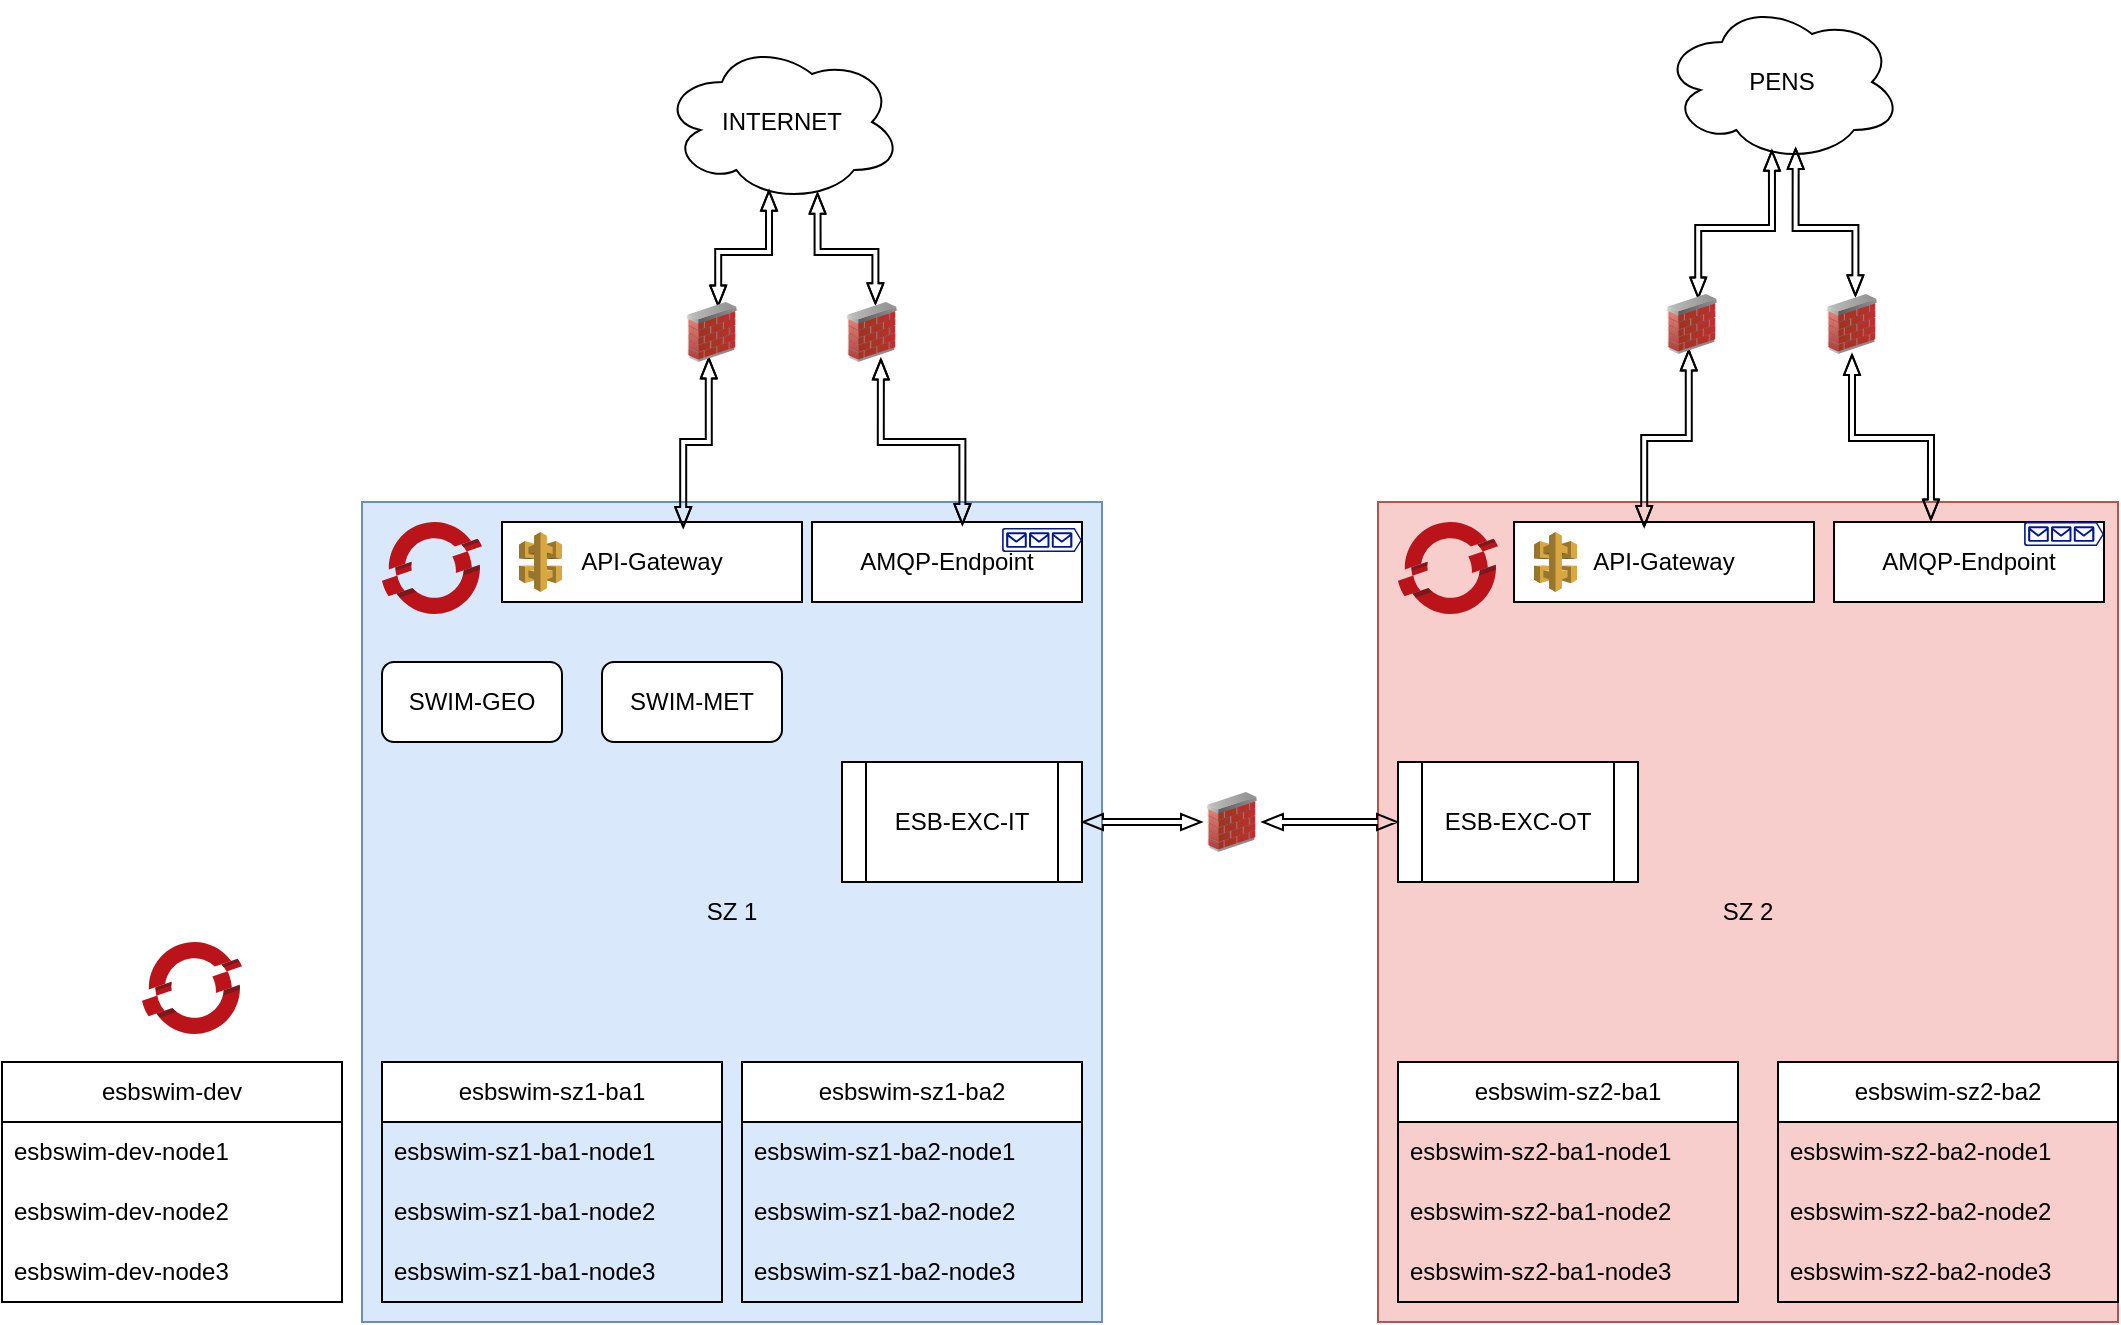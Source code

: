 <mxfile version="24.7.17">
  <diagram name="Page-1" id="FNupXKHGurG4gmG0nF9r">
    <mxGraphModel dx="1407" dy="1627" grid="1" gridSize="10" guides="1" tooltips="1" connect="1" arrows="1" fold="1" page="1" pageScale="1" pageWidth="850" pageHeight="1100" math="0" shadow="0">
      <root>
        <mxCell id="0" />
        <mxCell id="1" parent="0" />
        <mxCell id="O3PTXH11fTzjpiajHuYh-29" value="&lt;div&gt;esbswim-dev&lt;/div&gt;" style="swimlane;fontStyle=0;childLayout=stackLayout;horizontal=1;startSize=30;horizontalStack=0;resizeParent=1;resizeParentMax=0;resizeLast=0;collapsible=1;marginBottom=0;whiteSpace=wrap;html=1;" vertex="1" parent="1">
          <mxGeometry x="20" y="50" width="170" height="120" as="geometry" />
        </mxCell>
        <mxCell id="O3PTXH11fTzjpiajHuYh-30" value="&lt;div&gt;&lt;div&gt;esbswim-dev-node1&lt;/div&gt;&lt;/div&gt;" style="text;strokeColor=none;fillColor=none;align=left;verticalAlign=middle;spacingLeft=4;spacingRight=4;overflow=hidden;points=[[0,0.5],[1,0.5]];portConstraint=eastwest;rotatable=0;whiteSpace=wrap;html=1;" vertex="1" parent="O3PTXH11fTzjpiajHuYh-29">
          <mxGeometry y="30" width="170" height="30" as="geometry" />
        </mxCell>
        <mxCell id="O3PTXH11fTzjpiajHuYh-31" value="&lt;div&gt;esbswim-dev-node2&lt;/div&gt;" style="text;strokeColor=none;fillColor=none;align=left;verticalAlign=middle;spacingLeft=4;spacingRight=4;overflow=hidden;points=[[0,0.5],[1,0.5]];portConstraint=eastwest;rotatable=0;whiteSpace=wrap;html=1;" vertex="1" parent="O3PTXH11fTzjpiajHuYh-29">
          <mxGeometry y="60" width="170" height="30" as="geometry" />
        </mxCell>
        <mxCell id="O3PTXH11fTzjpiajHuYh-32" value="&lt;div&gt;esbswim-dev-node3&lt;/div&gt;" style="text;strokeColor=none;fillColor=none;align=left;verticalAlign=middle;spacingLeft=4;spacingRight=4;overflow=hidden;points=[[0,0.5],[1,0.5]];portConstraint=eastwest;rotatable=0;whiteSpace=wrap;html=1;" vertex="1" parent="O3PTXH11fTzjpiajHuYh-29">
          <mxGeometry y="90" width="170" height="30" as="geometry" />
        </mxCell>
        <mxCell id="O3PTXH11fTzjpiajHuYh-33" value="" style="image;sketch=0;aspect=fixed;html=1;points=[];align=center;fontSize=12;image=img/lib/mscae/OpenShift.svg;" vertex="1" parent="1">
          <mxGeometry x="90" y="-10" width="50" height="46" as="geometry" />
        </mxCell>
        <mxCell id="O3PTXH11fTzjpiajHuYh-46" value="" style="group" vertex="1" connectable="0" parent="1">
          <mxGeometry x="200" y="-230" width="370" height="410" as="geometry" />
        </mxCell>
        <mxCell id="O3PTXH11fTzjpiajHuYh-37" value="SZ 1" style="rounded=0;whiteSpace=wrap;html=1;fillColor=#dae8fc;strokeColor=#6c8ebf;" vertex="1" parent="O3PTXH11fTzjpiajHuYh-46">
          <mxGeometry width="370" height="410" as="geometry" />
        </mxCell>
        <mxCell id="O3PTXH11fTzjpiajHuYh-9" value="&lt;div&gt;esbswim-sz1-ba1&lt;/div&gt;" style="swimlane;fontStyle=0;childLayout=stackLayout;horizontal=1;startSize=30;horizontalStack=0;resizeParent=1;resizeParentMax=0;resizeLast=0;collapsible=1;marginBottom=0;whiteSpace=wrap;html=1;" vertex="1" parent="O3PTXH11fTzjpiajHuYh-46">
          <mxGeometry x="10" y="280" width="170" height="120" as="geometry" />
        </mxCell>
        <mxCell id="O3PTXH11fTzjpiajHuYh-10" value="&lt;div&gt;&lt;div&gt;esbswim-sz1-ba1-node1&lt;/div&gt;&lt;/div&gt;" style="text;strokeColor=none;fillColor=none;align=left;verticalAlign=middle;spacingLeft=4;spacingRight=4;overflow=hidden;points=[[0,0.5],[1,0.5]];portConstraint=eastwest;rotatable=0;whiteSpace=wrap;html=1;" vertex="1" parent="O3PTXH11fTzjpiajHuYh-9">
          <mxGeometry y="30" width="170" height="30" as="geometry" />
        </mxCell>
        <mxCell id="O3PTXH11fTzjpiajHuYh-11" value="&lt;div&gt;esbswim-sz1-ba1-node2&lt;/div&gt;" style="text;strokeColor=none;fillColor=none;align=left;verticalAlign=middle;spacingLeft=4;spacingRight=4;overflow=hidden;points=[[0,0.5],[1,0.5]];portConstraint=eastwest;rotatable=0;whiteSpace=wrap;html=1;" vertex="1" parent="O3PTXH11fTzjpiajHuYh-9">
          <mxGeometry y="60" width="170" height="30" as="geometry" />
        </mxCell>
        <mxCell id="O3PTXH11fTzjpiajHuYh-12" value="&lt;div&gt;esbswim-sz1-ba1-node3&lt;/div&gt;" style="text;strokeColor=none;fillColor=none;align=left;verticalAlign=middle;spacingLeft=4;spacingRight=4;overflow=hidden;points=[[0,0.5],[1,0.5]];portConstraint=eastwest;rotatable=0;whiteSpace=wrap;html=1;" vertex="1" parent="O3PTXH11fTzjpiajHuYh-9">
          <mxGeometry y="90" width="170" height="30" as="geometry" />
        </mxCell>
        <mxCell id="O3PTXH11fTzjpiajHuYh-17" value="&lt;div&gt;esbswim-sz1-ba2&lt;/div&gt;" style="swimlane;fontStyle=0;childLayout=stackLayout;horizontal=1;startSize=30;horizontalStack=0;resizeParent=1;resizeParentMax=0;resizeLast=0;collapsible=1;marginBottom=0;whiteSpace=wrap;html=1;" vertex="1" parent="O3PTXH11fTzjpiajHuYh-46">
          <mxGeometry x="190" y="280" width="170" height="120" as="geometry" />
        </mxCell>
        <mxCell id="O3PTXH11fTzjpiajHuYh-18" value="&lt;div&gt;&lt;div&gt;esbswim-sz1-ba2-node1&lt;/div&gt;&lt;/div&gt;" style="text;strokeColor=none;fillColor=none;align=left;verticalAlign=middle;spacingLeft=4;spacingRight=4;overflow=hidden;points=[[0,0.5],[1,0.5]];portConstraint=eastwest;rotatable=0;whiteSpace=wrap;html=1;" vertex="1" parent="O3PTXH11fTzjpiajHuYh-17">
          <mxGeometry y="30" width="170" height="30" as="geometry" />
        </mxCell>
        <mxCell id="O3PTXH11fTzjpiajHuYh-19" value="&lt;div&gt;esbswim-sz1-ba2-node2&lt;/div&gt;" style="text;strokeColor=none;fillColor=none;align=left;verticalAlign=middle;spacingLeft=4;spacingRight=4;overflow=hidden;points=[[0,0.5],[1,0.5]];portConstraint=eastwest;rotatable=0;whiteSpace=wrap;html=1;" vertex="1" parent="O3PTXH11fTzjpiajHuYh-17">
          <mxGeometry y="60" width="170" height="30" as="geometry" />
        </mxCell>
        <mxCell id="O3PTXH11fTzjpiajHuYh-20" value="&lt;div&gt;esbswim-sz1-ba2-node3&lt;/div&gt;" style="text;strokeColor=none;fillColor=none;align=left;verticalAlign=middle;spacingLeft=4;spacingRight=4;overflow=hidden;points=[[0,0.5],[1,0.5]];portConstraint=eastwest;rotatable=0;whiteSpace=wrap;html=1;" vertex="1" parent="O3PTXH11fTzjpiajHuYh-17">
          <mxGeometry y="90" width="170" height="30" as="geometry" />
        </mxCell>
        <mxCell id="O3PTXH11fTzjpiajHuYh-34" value="" style="image;sketch=0;aspect=fixed;html=1;points=[];align=center;fontSize=12;image=img/lib/mscae/OpenShift.svg;" vertex="1" parent="O3PTXH11fTzjpiajHuYh-46">
          <mxGeometry x="10" y="10" width="50" height="46" as="geometry" />
        </mxCell>
        <mxCell id="O3PTXH11fTzjpiajHuYh-39" value="SWIM-GEO" style="rounded=1;whiteSpace=wrap;html=1;" vertex="1" parent="O3PTXH11fTzjpiajHuYh-46">
          <mxGeometry x="10" y="80" width="90" height="40" as="geometry" />
        </mxCell>
        <mxCell id="O3PTXH11fTzjpiajHuYh-40" value="SWIM-MET" style="rounded=1;whiteSpace=wrap;html=1;" vertex="1" parent="O3PTXH11fTzjpiajHuYh-46">
          <mxGeometry x="120" y="80" width="90" height="40" as="geometry" />
        </mxCell>
        <mxCell id="O3PTXH11fTzjpiajHuYh-42" value="&lt;div&gt;ESB-EXC-IT&lt;/div&gt;" style="shape=process;whiteSpace=wrap;html=1;backgroundOutline=1;" vertex="1" parent="O3PTXH11fTzjpiajHuYh-46">
          <mxGeometry x="240" y="130" width="120" height="60" as="geometry" />
        </mxCell>
        <mxCell id="O3PTXH11fTzjpiajHuYh-65" value="&lt;div&gt;API-Gateway&lt;/div&gt;" style="rounded=0;whiteSpace=wrap;html=1;" vertex="1" parent="O3PTXH11fTzjpiajHuYh-46">
          <mxGeometry x="70" y="10" width="150" height="40" as="geometry" />
        </mxCell>
        <mxCell id="O3PTXH11fTzjpiajHuYh-67" value="AMQP-Endpoint" style="rounded=0;whiteSpace=wrap;html=1;" vertex="1" parent="O3PTXH11fTzjpiajHuYh-46">
          <mxGeometry x="225" y="10" width="135" height="40" as="geometry" />
        </mxCell>
        <mxCell id="O3PTXH11fTzjpiajHuYh-68" value="" style="sketch=0;aspect=fixed;pointerEvents=1;shadow=0;dashed=0;html=1;strokeColor=none;labelPosition=center;verticalLabelPosition=bottom;verticalAlign=top;align=center;fillColor=#00188D;shape=mxgraph.azure.queue_generic" vertex="1" parent="O3PTXH11fTzjpiajHuYh-46">
          <mxGeometry x="320" y="13" width="40" height="12" as="geometry" />
        </mxCell>
        <mxCell id="O3PTXH11fTzjpiajHuYh-47" value="" style="group" vertex="1" connectable="0" parent="1">
          <mxGeometry x="708" y="-230" width="370" height="410" as="geometry" />
        </mxCell>
        <mxCell id="O3PTXH11fTzjpiajHuYh-38" value="&lt;div&gt;SZ 2&lt;/div&gt;" style="rounded=0;whiteSpace=wrap;html=1;fillColor=#f8cecc;strokeColor=#b85450;" vertex="1" parent="O3PTXH11fTzjpiajHuYh-47">
          <mxGeometry width="370" height="410" as="geometry" />
        </mxCell>
        <mxCell id="O3PTXH11fTzjpiajHuYh-21" value="&lt;div&gt;esbswim-sz2-ba1&lt;/div&gt;" style="swimlane;fontStyle=0;childLayout=stackLayout;horizontal=1;startSize=30;horizontalStack=0;resizeParent=1;resizeParentMax=0;resizeLast=0;collapsible=1;marginBottom=0;whiteSpace=wrap;html=1;" vertex="1" parent="O3PTXH11fTzjpiajHuYh-47">
          <mxGeometry x="10" y="280" width="170" height="120" as="geometry" />
        </mxCell>
        <mxCell id="O3PTXH11fTzjpiajHuYh-22" value="&lt;div&gt;&lt;div&gt;esbswim-sz2-ba1-node1&lt;/div&gt;&lt;/div&gt;" style="text;strokeColor=none;fillColor=none;align=left;verticalAlign=middle;spacingLeft=4;spacingRight=4;overflow=hidden;points=[[0,0.5],[1,0.5]];portConstraint=eastwest;rotatable=0;whiteSpace=wrap;html=1;" vertex="1" parent="O3PTXH11fTzjpiajHuYh-21">
          <mxGeometry y="30" width="170" height="30" as="geometry" />
        </mxCell>
        <mxCell id="O3PTXH11fTzjpiajHuYh-23" value="&lt;div&gt;esbswim-sz2-ba1-node2&lt;/div&gt;" style="text;strokeColor=none;fillColor=none;align=left;verticalAlign=middle;spacingLeft=4;spacingRight=4;overflow=hidden;points=[[0,0.5],[1,0.5]];portConstraint=eastwest;rotatable=0;whiteSpace=wrap;html=1;" vertex="1" parent="O3PTXH11fTzjpiajHuYh-21">
          <mxGeometry y="60" width="170" height="30" as="geometry" />
        </mxCell>
        <mxCell id="O3PTXH11fTzjpiajHuYh-24" value="&lt;div&gt;esbswim-sz2-ba1-node3&lt;/div&gt;" style="text;strokeColor=none;fillColor=none;align=left;verticalAlign=middle;spacingLeft=4;spacingRight=4;overflow=hidden;points=[[0,0.5],[1,0.5]];portConstraint=eastwest;rotatable=0;whiteSpace=wrap;html=1;" vertex="1" parent="O3PTXH11fTzjpiajHuYh-21">
          <mxGeometry y="90" width="170" height="30" as="geometry" />
        </mxCell>
        <mxCell id="O3PTXH11fTzjpiajHuYh-25" value="&lt;div&gt;esbswim-sz2-ba2&lt;/div&gt;" style="swimlane;fontStyle=0;childLayout=stackLayout;horizontal=1;startSize=30;horizontalStack=0;resizeParent=1;resizeParentMax=0;resizeLast=0;collapsible=1;marginBottom=0;whiteSpace=wrap;html=1;" vertex="1" parent="O3PTXH11fTzjpiajHuYh-47">
          <mxGeometry x="200" y="280" width="170" height="120" as="geometry" />
        </mxCell>
        <mxCell id="O3PTXH11fTzjpiajHuYh-26" value="&lt;div&gt;&lt;div&gt;esbswim-sz2-ba2-node1&lt;/div&gt;&lt;/div&gt;" style="text;strokeColor=none;fillColor=none;align=left;verticalAlign=middle;spacingLeft=4;spacingRight=4;overflow=hidden;points=[[0,0.5],[1,0.5]];portConstraint=eastwest;rotatable=0;whiteSpace=wrap;html=1;" vertex="1" parent="O3PTXH11fTzjpiajHuYh-25">
          <mxGeometry y="30" width="170" height="30" as="geometry" />
        </mxCell>
        <mxCell id="O3PTXH11fTzjpiajHuYh-27" value="&lt;div&gt;esbswim-sz2-ba2-node2&lt;/div&gt;" style="text;strokeColor=none;fillColor=none;align=left;verticalAlign=middle;spacingLeft=4;spacingRight=4;overflow=hidden;points=[[0,0.5],[1,0.5]];portConstraint=eastwest;rotatable=0;whiteSpace=wrap;html=1;" vertex="1" parent="O3PTXH11fTzjpiajHuYh-25">
          <mxGeometry y="60" width="170" height="30" as="geometry" />
        </mxCell>
        <mxCell id="O3PTXH11fTzjpiajHuYh-28" value="&lt;div&gt;esbswim-sz2-ba2-node3&lt;/div&gt;" style="text;strokeColor=none;fillColor=none;align=left;verticalAlign=middle;spacingLeft=4;spacingRight=4;overflow=hidden;points=[[0,0.5],[1,0.5]];portConstraint=eastwest;rotatable=0;whiteSpace=wrap;html=1;" vertex="1" parent="O3PTXH11fTzjpiajHuYh-25">
          <mxGeometry y="90" width="170" height="30" as="geometry" />
        </mxCell>
        <mxCell id="O3PTXH11fTzjpiajHuYh-35" value="" style="image;sketch=0;aspect=fixed;html=1;points=[];align=center;fontSize=12;image=img/lib/mscae/OpenShift.svg;" vertex="1" parent="O3PTXH11fTzjpiajHuYh-47">
          <mxGeometry x="10" y="10" width="50" height="46" as="geometry" />
        </mxCell>
        <mxCell id="O3PTXH11fTzjpiajHuYh-43" value="&lt;div&gt;ESB-EXC-OT&lt;/div&gt;" style="shape=process;whiteSpace=wrap;html=1;backgroundOutline=1;" vertex="1" parent="O3PTXH11fTzjpiajHuYh-47">
          <mxGeometry x="10" y="130" width="120" height="60" as="geometry" />
        </mxCell>
        <mxCell id="O3PTXH11fTzjpiajHuYh-71" value="AMQP-Endpoint" style="rounded=0;whiteSpace=wrap;html=1;" vertex="1" parent="O3PTXH11fTzjpiajHuYh-47">
          <mxGeometry x="228" y="10" width="135" height="40" as="geometry" />
        </mxCell>
        <mxCell id="O3PTXH11fTzjpiajHuYh-74" value="" style="group" vertex="1" connectable="0" parent="O3PTXH11fTzjpiajHuYh-47">
          <mxGeometry x="68" y="10" width="150" height="40" as="geometry" />
        </mxCell>
        <mxCell id="O3PTXH11fTzjpiajHuYh-70" value="&lt;div&gt;API-Gateway&lt;/div&gt;" style="rounded=0;whiteSpace=wrap;html=1;" vertex="1" parent="O3PTXH11fTzjpiajHuYh-74">
          <mxGeometry width="150" height="40" as="geometry" />
        </mxCell>
        <mxCell id="O3PTXH11fTzjpiajHuYh-73" value="" style="outlineConnect=0;dashed=0;verticalLabelPosition=bottom;verticalAlign=top;align=center;html=1;shape=mxgraph.aws3.api_gateway;fillColor=#D9A741;gradientColor=none;" vertex="1" parent="O3PTXH11fTzjpiajHuYh-74">
          <mxGeometry x="10" y="5" width="21.5" height="30" as="geometry" />
        </mxCell>
        <mxCell id="O3PTXH11fTzjpiajHuYh-92" value="" style="sketch=0;aspect=fixed;pointerEvents=1;shadow=0;dashed=0;html=1;strokeColor=none;labelPosition=center;verticalLabelPosition=bottom;verticalAlign=top;align=center;fillColor=#00188D;shape=mxgraph.azure.queue_generic" vertex="1" parent="O3PTXH11fTzjpiajHuYh-47">
          <mxGeometry x="323" y="10" width="40" height="12" as="geometry" />
        </mxCell>
        <mxCell id="O3PTXH11fTzjpiajHuYh-45" value="" style="shape=flexArrow;endArrow=classic;startArrow=classic;html=1;rounded=0;exitX=1;exitY=0.5;exitDx=0;exitDy=0;entryX=0;entryY=0.5;entryDx=0;entryDy=0;startSize=3;endSize=3;arcSize=15;width=3;startWidth=4;endWidth=4;" edge="1" parent="1" source="O3PTXH11fTzjpiajHuYh-96" target="O3PTXH11fTzjpiajHuYh-43">
          <mxGeometry width="100" height="100" relative="1" as="geometry">
            <mxPoint x="560" y="10" as="sourcePoint" />
            <mxPoint x="660" y="-90" as="targetPoint" />
          </mxGeometry>
        </mxCell>
        <mxCell id="O3PTXH11fTzjpiajHuYh-72" value="" style="outlineConnect=0;dashed=0;verticalLabelPosition=bottom;verticalAlign=top;align=center;html=1;shape=mxgraph.aws3.api_gateway;fillColor=#D9A741;gradientColor=none;" vertex="1" parent="1">
          <mxGeometry x="278.5" y="-215" width="21.5" height="30" as="geometry" />
        </mxCell>
        <mxCell id="O3PTXH11fTzjpiajHuYh-93" value="INTERNET" style="ellipse;shape=cloud;whiteSpace=wrap;html=1;" vertex="1" parent="1">
          <mxGeometry x="350" y="-460" width="120" height="80" as="geometry" />
        </mxCell>
        <mxCell id="O3PTXH11fTzjpiajHuYh-94" value="PENS" style="ellipse;shape=cloud;whiteSpace=wrap;html=1;" vertex="1" parent="1">
          <mxGeometry x="850" y="-480" width="120" height="80" as="geometry" />
        </mxCell>
        <mxCell id="O3PTXH11fTzjpiajHuYh-97" value="" style="shape=flexArrow;endArrow=classic;startArrow=classic;html=1;rounded=0;exitX=1;exitY=0.5;exitDx=0;exitDy=0;entryX=0;entryY=0.5;entryDx=0;entryDy=0;startSize=3;endSize=3;arcSize=15;width=3;startWidth=4;endWidth=4;" edge="1" parent="1" source="O3PTXH11fTzjpiajHuYh-42" target="O3PTXH11fTzjpiajHuYh-96">
          <mxGeometry width="100" height="100" relative="1" as="geometry">
            <mxPoint x="560" y="-70" as="sourcePoint" />
            <mxPoint x="718" y="-70" as="targetPoint" />
          </mxGeometry>
        </mxCell>
        <mxCell id="O3PTXH11fTzjpiajHuYh-96" value="" style="image;html=1;image=img/lib/clip_art/networking/Firewall_02_128x128.png" vertex="1" parent="1">
          <mxGeometry x="620" y="-85" width="30" height="30" as="geometry" />
        </mxCell>
        <mxCell id="O3PTXH11fTzjpiajHuYh-98" value="" style="shape=flexArrow;endArrow=classic;startArrow=classic;html=1;rounded=0;entryX=0.604;entryY=0.075;entryDx=0;entryDy=0;startSize=3;endSize=3;arcSize=15;width=3;startWidth=4;endWidth=4;entryPerimeter=0;exitX=0.446;exitY=0.924;exitDx=0;exitDy=0;exitPerimeter=0;edgeStyle=orthogonalEdgeStyle;" edge="1" parent="1" source="O3PTXH11fTzjpiajHuYh-102" target="O3PTXH11fTzjpiajHuYh-65">
          <mxGeometry width="100" height="100" relative="1" as="geometry">
            <mxPoint x="380" y="-320" as="sourcePoint" />
            <mxPoint x="440" y="-320" as="targetPoint" />
          </mxGeometry>
        </mxCell>
        <mxCell id="O3PTXH11fTzjpiajHuYh-99" value="" style="shape=flexArrow;endArrow=classic;startArrow=classic;html=1;rounded=0;exitX=0.648;exitY=0.942;exitDx=0;exitDy=0;startSize=3;endSize=3;arcSize=15;width=3;startWidth=4;endWidth=4;exitPerimeter=0;entryX=0.557;entryY=0.039;entryDx=0;entryDy=0;entryPerimeter=0;edgeStyle=orthogonalEdgeStyle;" edge="1" parent="1" source="O3PTXH11fTzjpiajHuYh-100" target="O3PTXH11fTzjpiajHuYh-67">
          <mxGeometry width="100" height="100" relative="1" as="geometry">
            <mxPoint x="440" y="-360" as="sourcePoint" />
            <mxPoint x="500" y="-360" as="targetPoint" />
          </mxGeometry>
        </mxCell>
        <mxCell id="O3PTXH11fTzjpiajHuYh-101" value="" style="shape=flexArrow;endArrow=classic;startArrow=classic;html=1;rounded=0;exitX=0.648;exitY=0.942;exitDx=0;exitDy=0;startSize=3;endSize=3;arcSize=15;width=3;startWidth=4;endWidth=4;exitPerimeter=0;entryX=0.557;entryY=0.039;entryDx=0;entryDy=0;entryPerimeter=0;edgeStyle=orthogonalEdgeStyle;" edge="1" parent="1" source="O3PTXH11fTzjpiajHuYh-93" target="O3PTXH11fTzjpiajHuYh-100">
          <mxGeometry width="100" height="100" relative="1" as="geometry">
            <mxPoint x="428" y="-385" as="sourcePoint" />
            <mxPoint x="500" y="-218" as="targetPoint" />
          </mxGeometry>
        </mxCell>
        <mxCell id="O3PTXH11fTzjpiajHuYh-100" value="" style="image;html=1;image=img/lib/clip_art/networking/Firewall_02_128x128.png" vertex="1" parent="1">
          <mxGeometry x="440" y="-330" width="30" height="30" as="geometry" />
        </mxCell>
        <mxCell id="O3PTXH11fTzjpiajHuYh-103" value="" style="shape=flexArrow;endArrow=classic;startArrow=classic;html=1;rounded=0;entryX=0.604;entryY=0.075;entryDx=0;entryDy=0;startSize=3;endSize=3;arcSize=15;width=3;startWidth=4;endWidth=4;entryPerimeter=0;exitX=0.446;exitY=0.924;exitDx=0;exitDy=0;exitPerimeter=0;edgeStyle=orthogonalEdgeStyle;" edge="1" parent="1" source="O3PTXH11fTzjpiajHuYh-93" target="O3PTXH11fTzjpiajHuYh-102">
          <mxGeometry width="100" height="100" relative="1" as="geometry">
            <mxPoint x="404" y="-386" as="sourcePoint" />
            <mxPoint x="361" y="-217" as="targetPoint" />
          </mxGeometry>
        </mxCell>
        <mxCell id="O3PTXH11fTzjpiajHuYh-102" value="" style="image;html=1;image=img/lib/clip_art/networking/Firewall_02_128x128.png" vertex="1" parent="1">
          <mxGeometry x="360" y="-330" width="30" height="30" as="geometry" />
        </mxCell>
        <mxCell id="O3PTXH11fTzjpiajHuYh-111" value="" style="shape=flexArrow;endArrow=classic;startArrow=classic;html=1;rounded=0;entryX=0.434;entryY=0.063;entryDx=0;entryDy=0;startSize=3;endSize=3;arcSize=15;width=3;startWidth=4;endWidth=4;entryPerimeter=0;exitX=0.446;exitY=0.924;exitDx=0;exitDy=0;exitPerimeter=0;edgeStyle=orthogonalEdgeStyle;" edge="1" parent="1" source="O3PTXH11fTzjpiajHuYh-116" target="O3PTXH11fTzjpiajHuYh-70">
          <mxGeometry width="100" height="100" relative="1" as="geometry">
            <mxPoint x="870" y="-324" as="sourcePoint" />
            <mxPoint x="851" y="-221" as="targetPoint" />
          </mxGeometry>
        </mxCell>
        <mxCell id="O3PTXH11fTzjpiajHuYh-112" value="" style="shape=flexArrow;endArrow=classic;startArrow=classic;html=1;rounded=0;exitX=0.5;exitY=1;exitDx=0;exitDy=0;startSize=3;endSize=3;arcSize=15;width=3;startWidth=4;endWidth=4;entryX=0.359;entryY=-0.02;entryDx=0;entryDy=0;entryPerimeter=0;edgeStyle=orthogonalEdgeStyle;" edge="1" parent="1" source="O3PTXH11fTzjpiajHuYh-114" target="O3PTXH11fTzjpiajHuYh-71">
          <mxGeometry width="100" height="100" relative="1" as="geometry">
            <mxPoint x="930" y="-364" as="sourcePoint" />
            <mxPoint x="990" y="-222" as="targetPoint" />
          </mxGeometry>
        </mxCell>
        <mxCell id="O3PTXH11fTzjpiajHuYh-113" value="" style="shape=flexArrow;endArrow=classic;startArrow=classic;html=1;rounded=0;exitX=0.557;exitY=0.912;exitDx=0;exitDy=0;startSize=3;endSize=3;arcSize=15;width=3;startWidth=4;endWidth=4;exitPerimeter=0;entryX=0.557;entryY=0.039;entryDx=0;entryDy=0;entryPerimeter=0;edgeStyle=orthogonalEdgeStyle;" edge="1" parent="1" target="O3PTXH11fTzjpiajHuYh-114" source="O3PTXH11fTzjpiajHuYh-94">
          <mxGeometry width="100" height="100" relative="1" as="geometry">
            <mxPoint x="918" y="-389" as="sourcePoint" />
            <mxPoint x="990" y="-222" as="targetPoint" />
          </mxGeometry>
        </mxCell>
        <mxCell id="O3PTXH11fTzjpiajHuYh-114" value="" style="image;html=1;image=img/lib/clip_art/networking/Firewall_02_128x128.png" vertex="1" parent="1">
          <mxGeometry x="930" y="-334" width="30" height="30" as="geometry" />
        </mxCell>
        <mxCell id="O3PTXH11fTzjpiajHuYh-115" value="" style="shape=flexArrow;endArrow=classic;startArrow=classic;html=1;rounded=0;entryX=0.604;entryY=0.075;entryDx=0;entryDy=0;startSize=3;endSize=3;arcSize=15;width=3;startWidth=4;endWidth=4;entryPerimeter=0;exitX=0.458;exitY=0.924;exitDx=0;exitDy=0;exitPerimeter=0;edgeStyle=orthogonalEdgeStyle;" edge="1" parent="1" target="O3PTXH11fTzjpiajHuYh-116" source="O3PTXH11fTzjpiajHuYh-94">
          <mxGeometry width="100" height="100" relative="1" as="geometry">
            <mxPoint x="894" y="-390" as="sourcePoint" />
            <mxPoint x="851" y="-221" as="targetPoint" />
          </mxGeometry>
        </mxCell>
        <mxCell id="O3PTXH11fTzjpiajHuYh-116" value="" style="image;html=1;image=img/lib/clip_art/networking/Firewall_02_128x128.png" vertex="1" parent="1">
          <mxGeometry x="850" y="-334" width="30" height="30" as="geometry" />
        </mxCell>
      </root>
    </mxGraphModel>
  </diagram>
</mxfile>
